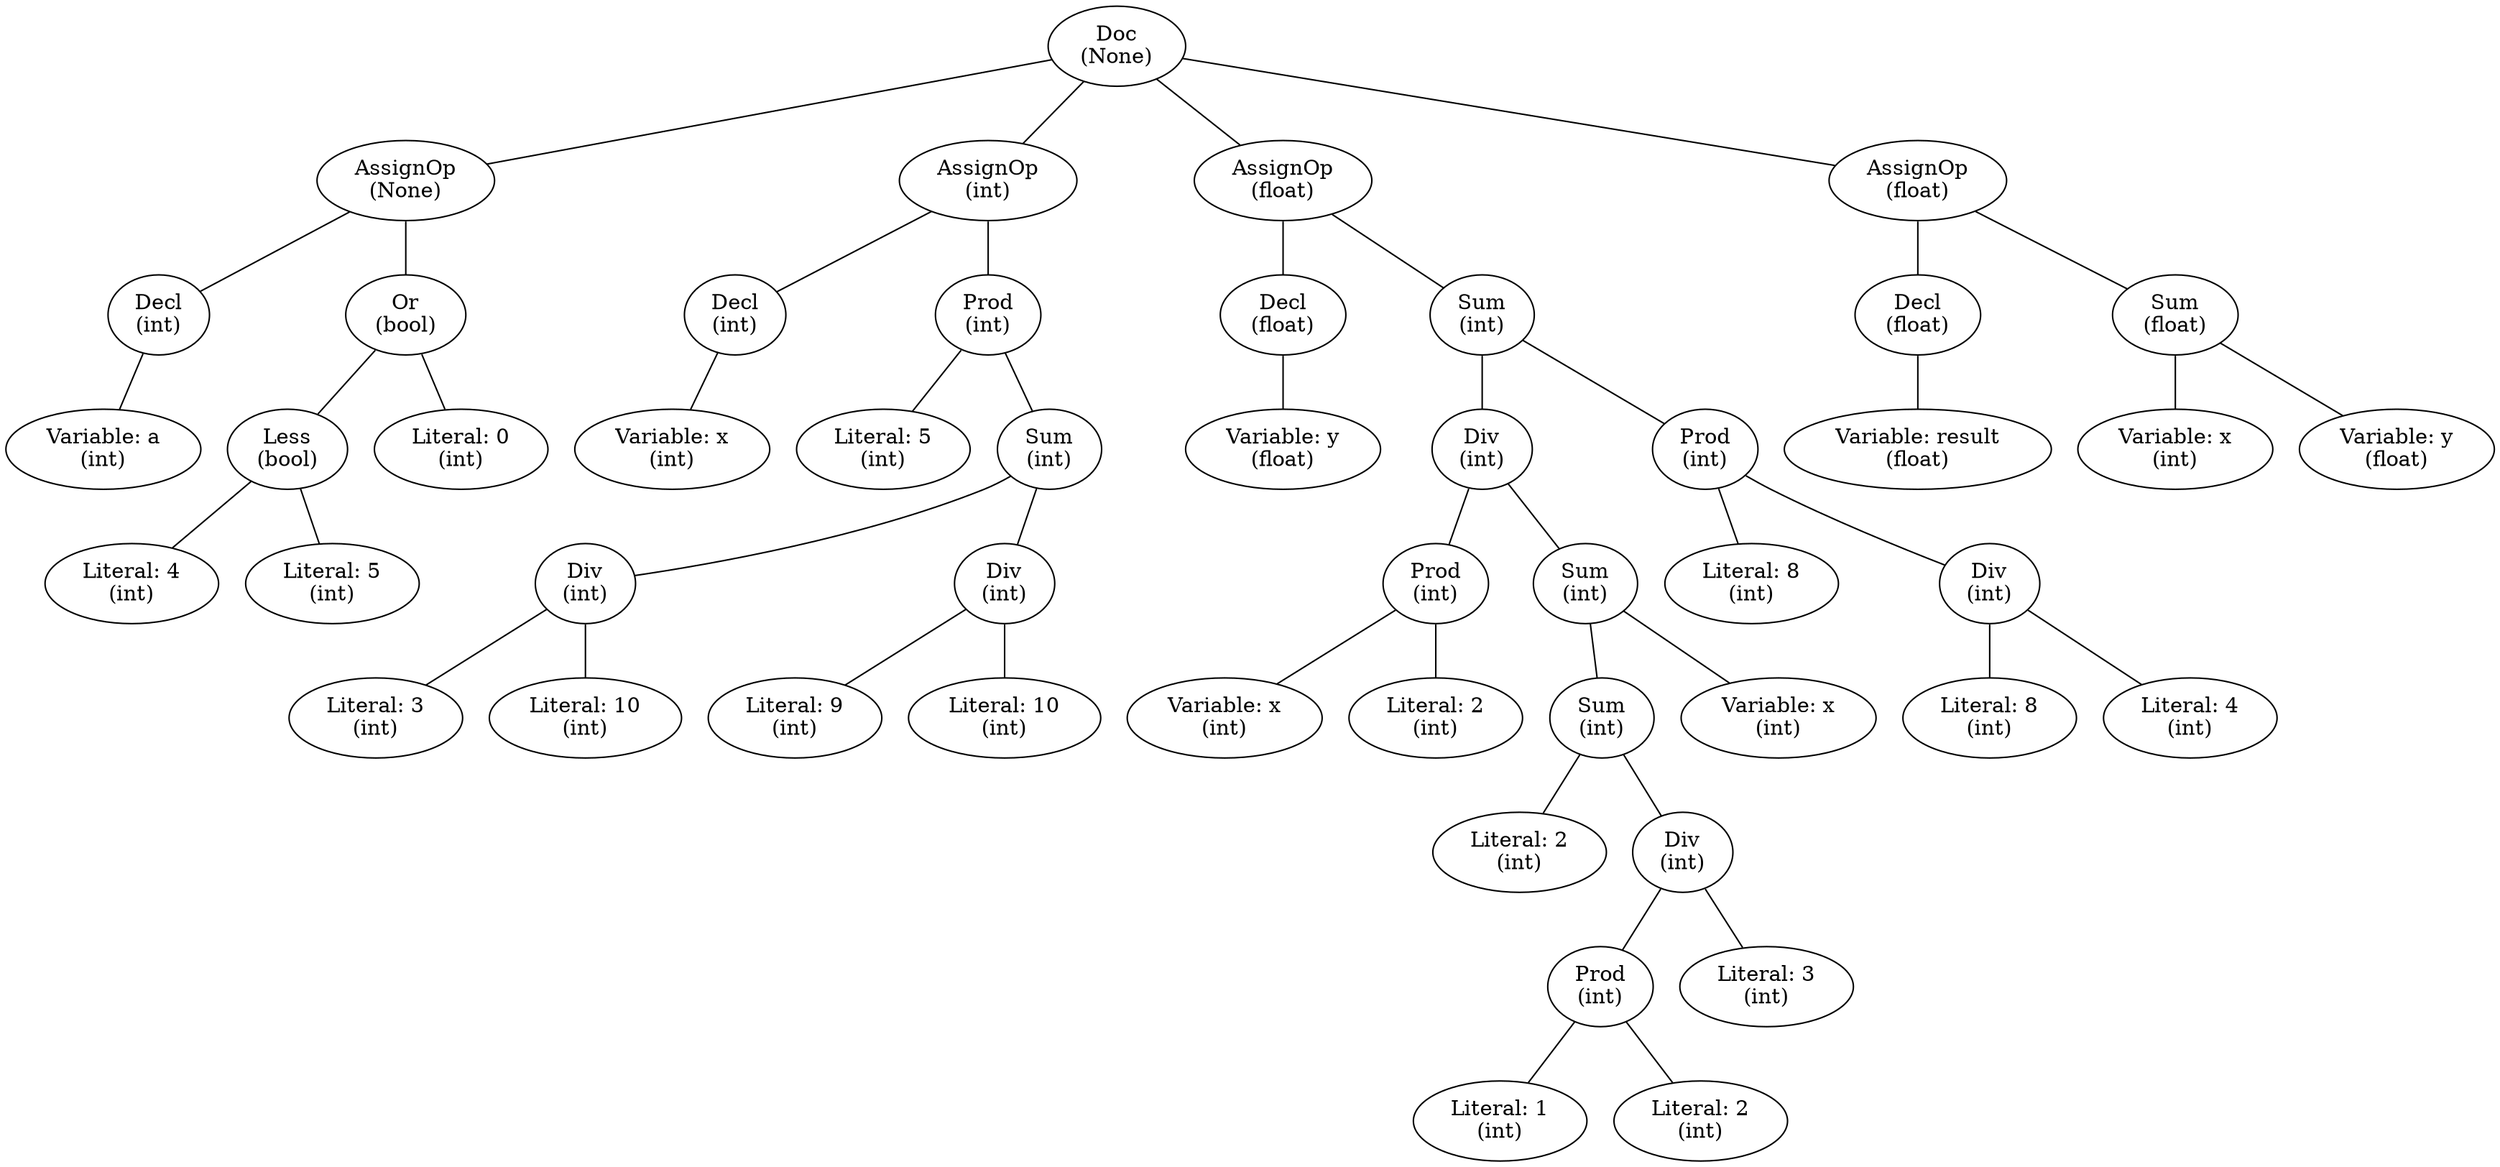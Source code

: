 graph G {
1 [label="Doc\n(None)"];
2 [label="AssignOp\n(None)"];
3 [label="Decl\n(int)"];
4 [label="Variable: a\n(int)"];
3 -- 4;
2 -- 3;
5 [label="Or\n(bool)"];
6 [label="Less\n(bool)"];
7 [label="Literal: 4\n(int)"];
6 -- 7;
8 [label="Literal: 5\n(int)"];
6 -- 8;
5 -- 6;
9 [label="Literal: 0\n(int)"];
5 -- 9;
2 -- 5;
1 -- 2;
10 [label="AssignOp\n(int)"];
11 [label="Decl\n(int)"];
12 [label="Variable: x\n(int)"];
11 -- 12;
10 -- 11;
13 [label="Prod\n(int)"];
14 [label="Literal: 5\n(int)"];
13 -- 14;
15 [label="Sum\n(int)"];
16 [label="Div\n(int)"];
17 [label="Literal: 3\n(int)"];
16 -- 17;
18 [label="Literal: 10\n(int)"];
16 -- 18;
15 -- 16;
19 [label="Div\n(int)"];
20 [label="Literal: 9\n(int)"];
19 -- 20;
21 [label="Literal: 10\n(int)"];
19 -- 21;
15 -- 19;
13 -- 15;
10 -- 13;
1 -- 10;
22 [label="AssignOp\n(float)"];
23 [label="Decl\n(float)"];
24 [label="Variable: y\n(float)"];
23 -- 24;
22 -- 23;
25 [label="Sum\n(int)"];
26 [label="Div\n(int)"];
27 [label="Prod\n(int)"];
28 [label="Variable: x\n(int)"];
27 -- 28;
29 [label="Literal: 2\n(int)"];
27 -- 29;
26 -- 27;
30 [label="Sum\n(int)"];
31 [label="Sum\n(int)"];
32 [label="Literal: 2\n(int)"];
31 -- 32;
33 [label="Div\n(int)"];
34 [label="Prod\n(int)"];
35 [label="Literal: 1\n(int)"];
34 -- 35;
36 [label="Literal: 2\n(int)"];
34 -- 36;
33 -- 34;
37 [label="Literal: 3\n(int)"];
33 -- 37;
31 -- 33;
30 -- 31;
38 [label="Variable: x\n(int)"];
30 -- 38;
26 -- 30;
25 -- 26;
39 [label="Prod\n(int)"];
40 [label="Literal: 8\n(int)"];
39 -- 40;
41 [label="Div\n(int)"];
42 [label="Literal: 8\n(int)"];
41 -- 42;
43 [label="Literal: 4\n(int)"];
41 -- 43;
39 -- 41;
25 -- 39;
22 -- 25;
1 -- 22;
44 [label="AssignOp\n(float)"];
45 [label="Decl\n(float)"];
46 [label="Variable: result\n(float)"];
45 -- 46;
44 -- 45;
47 [label="Sum\n(float)"];
48 [label="Variable: x\n(int)"];
47 -- 48;
49 [label="Variable: y\n(float)"];
47 -- 49;
44 -- 47;
1 -- 44;
}
